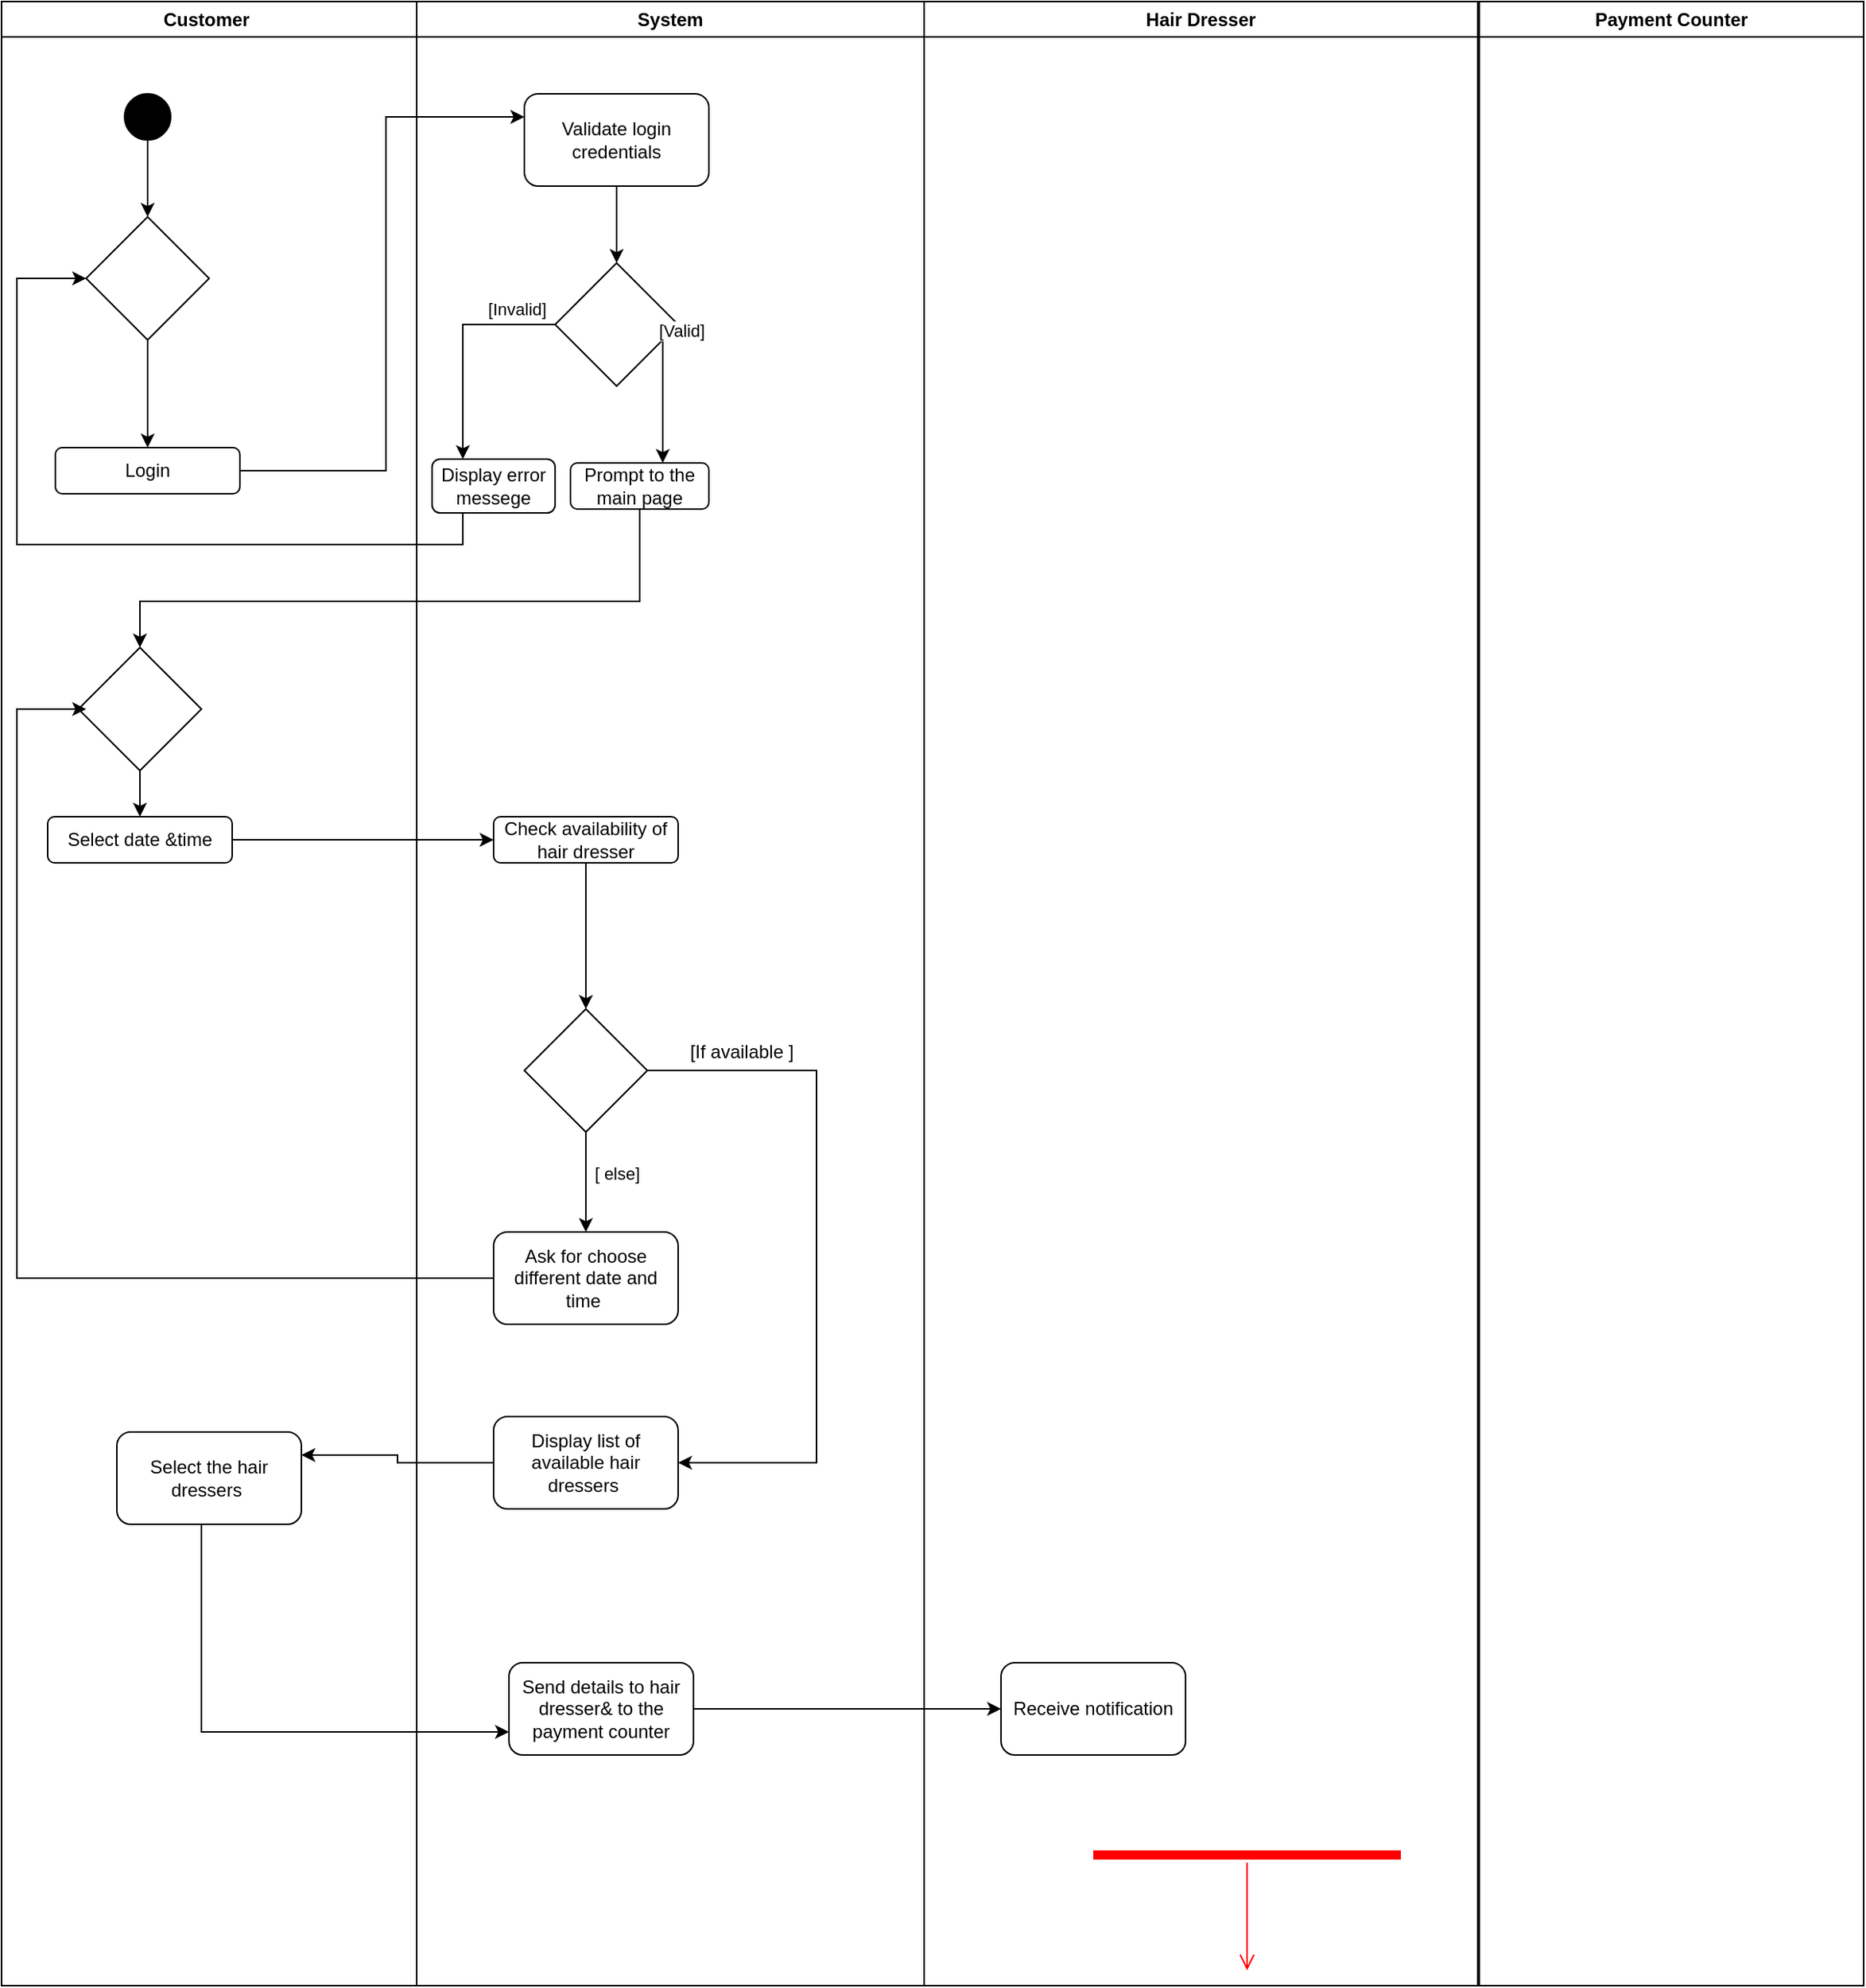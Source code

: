 <mxfile version="22.0.0" type="device">
  <diagram name="Page-1" id="L2jyj3nIbqmc0kVZFjBF">
    <mxGraphModel dx="1702" dy="2054" grid="1" gridSize="10" guides="1" tooltips="1" connect="1" arrows="1" fold="1" page="1" pageScale="1" pageWidth="827" pageHeight="1169" math="0" shadow="0">
      <root>
        <mxCell id="0" />
        <mxCell id="1" parent="0" />
        <mxCell id="a_WZQcPmRgJSxwER99n_-5" value="Customer&amp;nbsp;" style="swimlane;whiteSpace=wrap;html=1;" vertex="1" parent="1">
          <mxGeometry x="30" y="-150" width="270" height="1290" as="geometry" />
        </mxCell>
        <mxCell id="a_WZQcPmRgJSxwER99n_-11" style="edgeStyle=orthogonalEdgeStyle;rounded=0;orthogonalLoop=1;jettySize=auto;html=1;entryX=0.5;entryY=0;entryDx=0;entryDy=0;" edge="1" parent="a_WZQcPmRgJSxwER99n_-5" source="a_WZQcPmRgJSxwER99n_-9" target="a_WZQcPmRgJSxwER99n_-10">
          <mxGeometry relative="1" as="geometry" />
        </mxCell>
        <mxCell id="a_WZQcPmRgJSxwER99n_-9" value="" style="ellipse;fillColor=strokeColor;html=1;" vertex="1" parent="a_WZQcPmRgJSxwER99n_-5">
          <mxGeometry x="80" y="60" width="30" height="30" as="geometry" />
        </mxCell>
        <mxCell id="a_WZQcPmRgJSxwER99n_-13" style="edgeStyle=orthogonalEdgeStyle;rounded=0;orthogonalLoop=1;jettySize=auto;html=1;entryX=0.5;entryY=0;entryDx=0;entryDy=0;" edge="1" parent="a_WZQcPmRgJSxwER99n_-5" source="a_WZQcPmRgJSxwER99n_-10" target="a_WZQcPmRgJSxwER99n_-12">
          <mxGeometry relative="1" as="geometry" />
        </mxCell>
        <mxCell id="a_WZQcPmRgJSxwER99n_-10" value="" style="rhombus;whiteSpace=wrap;html=1;" vertex="1" parent="a_WZQcPmRgJSxwER99n_-5">
          <mxGeometry x="55" y="140" width="80" height="80" as="geometry" />
        </mxCell>
        <mxCell id="a_WZQcPmRgJSxwER99n_-12" value="Login" style="rounded=1;whiteSpace=wrap;html=1;" vertex="1" parent="a_WZQcPmRgJSxwER99n_-5">
          <mxGeometry x="35" y="290" width="120" height="30" as="geometry" />
        </mxCell>
        <mxCell id="a_WZQcPmRgJSxwER99n_-28" style="edgeStyle=orthogonalEdgeStyle;rounded=0;orthogonalLoop=1;jettySize=auto;html=1;" edge="1" parent="a_WZQcPmRgJSxwER99n_-5" source="a_WZQcPmRgJSxwER99n_-25" target="a_WZQcPmRgJSxwER99n_-27">
          <mxGeometry relative="1" as="geometry" />
        </mxCell>
        <mxCell id="a_WZQcPmRgJSxwER99n_-25" value="" style="rhombus;whiteSpace=wrap;html=1;" vertex="1" parent="a_WZQcPmRgJSxwER99n_-5">
          <mxGeometry x="50" y="420" width="80" height="80" as="geometry" />
        </mxCell>
        <mxCell id="a_WZQcPmRgJSxwER99n_-27" value="Select date &amp;amp;time" style="rounded=1;whiteSpace=wrap;html=1;" vertex="1" parent="a_WZQcPmRgJSxwER99n_-5">
          <mxGeometry x="30" y="530" width="120" height="30" as="geometry" />
        </mxCell>
        <mxCell id="a_WZQcPmRgJSxwER99n_-37" style="edgeStyle=orthogonalEdgeStyle;rounded=0;orthogonalLoop=1;jettySize=auto;html=1;entryX=0;entryY=0.5;entryDx=0;entryDy=0;" edge="1" parent="a_WZQcPmRgJSxwER99n_-5">
          <mxGeometry relative="1" as="geometry">
            <mxPoint x="325" y="830" as="sourcePoint" />
            <mxPoint x="55" y="460" as="targetPoint" />
            <Array as="points">
              <mxPoint x="10" y="830" />
              <mxPoint x="10" y="460" />
            </Array>
          </mxGeometry>
        </mxCell>
        <mxCell id="a_WZQcPmRgJSxwER99n_-42" value="Select the hair dressers&amp;nbsp;" style="rounded=1;whiteSpace=wrap;html=1;" vertex="1" parent="a_WZQcPmRgJSxwER99n_-5">
          <mxGeometry x="75" y="930" width="120" height="60" as="geometry" />
        </mxCell>
        <mxCell id="a_WZQcPmRgJSxwER99n_-6" value="System" style="swimlane;whiteSpace=wrap;html=1;" vertex="1" parent="1">
          <mxGeometry x="300" y="-150" width="330" height="1290" as="geometry" />
        </mxCell>
        <mxCell id="a_WZQcPmRgJSxwER99n_-16" value="" style="edgeStyle=orthogonalEdgeStyle;rounded=0;orthogonalLoop=1;jettySize=auto;html=1;" edge="1" parent="a_WZQcPmRgJSxwER99n_-6" source="a_WZQcPmRgJSxwER99n_-14" target="a_WZQcPmRgJSxwER99n_-15">
          <mxGeometry relative="1" as="geometry" />
        </mxCell>
        <mxCell id="a_WZQcPmRgJSxwER99n_-14" value="Validate login credentials" style="rounded=1;whiteSpace=wrap;html=1;" vertex="1" parent="a_WZQcPmRgJSxwER99n_-6">
          <mxGeometry x="70" y="60" width="120" height="60" as="geometry" />
        </mxCell>
        <mxCell id="a_WZQcPmRgJSxwER99n_-19" style="edgeStyle=orthogonalEdgeStyle;rounded=0;orthogonalLoop=1;jettySize=auto;html=1;entryX=0.25;entryY=0;entryDx=0;entryDy=0;" edge="1" parent="a_WZQcPmRgJSxwER99n_-6" source="a_WZQcPmRgJSxwER99n_-15" target="a_WZQcPmRgJSxwER99n_-17">
          <mxGeometry relative="1" as="geometry">
            <Array as="points">
              <mxPoint x="30" y="210" />
            </Array>
          </mxGeometry>
        </mxCell>
        <mxCell id="a_WZQcPmRgJSxwER99n_-21" value="[Invalid]" style="edgeLabel;html=1;align=center;verticalAlign=middle;resizable=0;points=[];" vertex="1" connectable="0" parent="a_WZQcPmRgJSxwER99n_-19">
          <mxGeometry x="-0.68" y="1" relative="1" as="geometry">
            <mxPoint x="-2" y="-11" as="offset" />
          </mxGeometry>
        </mxCell>
        <mxCell id="a_WZQcPmRgJSxwER99n_-15" value="" style="rhombus;whiteSpace=wrap;html=1;" vertex="1" parent="a_WZQcPmRgJSxwER99n_-6">
          <mxGeometry x="90" y="170" width="80" height="80" as="geometry" />
        </mxCell>
        <mxCell id="a_WZQcPmRgJSxwER99n_-18" value="Prompt to the main page" style="rounded=1;whiteSpace=wrap;html=1;" vertex="1" parent="a_WZQcPmRgJSxwER99n_-6">
          <mxGeometry x="100" y="300" width="90" height="30" as="geometry" />
        </mxCell>
        <mxCell id="a_WZQcPmRgJSxwER99n_-17" value="Display error messege" style="rounded=1;whiteSpace=wrap;html=1;" vertex="1" parent="a_WZQcPmRgJSxwER99n_-6">
          <mxGeometry x="10" y="297.5" width="80" height="35" as="geometry" />
        </mxCell>
        <mxCell id="a_WZQcPmRgJSxwER99n_-20" style="edgeStyle=orthogonalEdgeStyle;rounded=0;orthogonalLoop=1;jettySize=auto;html=1;" edge="1" parent="a_WZQcPmRgJSxwER99n_-6" source="a_WZQcPmRgJSxwER99n_-15">
          <mxGeometry relative="1" as="geometry">
            <mxPoint x="160" y="300" as="targetPoint" />
            <Array as="points">
              <mxPoint x="160" y="210" />
              <mxPoint x="160" y="300" />
            </Array>
          </mxGeometry>
        </mxCell>
        <mxCell id="a_WZQcPmRgJSxwER99n_-22" value="[Valid]" style="edgeLabel;html=1;align=center;verticalAlign=middle;resizable=0;points=[];" vertex="1" connectable="0" parent="a_WZQcPmRgJSxwER99n_-20">
          <mxGeometry x="-0.88" y="-1" relative="1" as="geometry">
            <mxPoint x="13" y="-11" as="offset" />
          </mxGeometry>
        </mxCell>
        <mxCell id="a_WZQcPmRgJSxwER99n_-32" style="edgeStyle=orthogonalEdgeStyle;rounded=0;orthogonalLoop=1;jettySize=auto;html=1;entryX=0.5;entryY=0;entryDx=0;entryDy=0;" edge="1" parent="a_WZQcPmRgJSxwER99n_-6" source="a_WZQcPmRgJSxwER99n_-29" target="a_WZQcPmRgJSxwER99n_-31">
          <mxGeometry relative="1" as="geometry" />
        </mxCell>
        <mxCell id="a_WZQcPmRgJSxwER99n_-29" value="Check availability of hair dresser" style="rounded=1;whiteSpace=wrap;html=1;" vertex="1" parent="a_WZQcPmRgJSxwER99n_-6">
          <mxGeometry x="50" y="530" width="120" height="30" as="geometry" />
        </mxCell>
        <mxCell id="a_WZQcPmRgJSxwER99n_-34" style="edgeStyle=orthogonalEdgeStyle;rounded=0;orthogonalLoop=1;jettySize=auto;html=1;entryX=0.5;entryY=0;entryDx=0;entryDy=0;" edge="1" parent="a_WZQcPmRgJSxwER99n_-6" source="a_WZQcPmRgJSxwER99n_-31" target="a_WZQcPmRgJSxwER99n_-33">
          <mxGeometry relative="1" as="geometry" />
        </mxCell>
        <mxCell id="a_WZQcPmRgJSxwER99n_-35" value="[ else]" style="edgeLabel;html=1;align=center;verticalAlign=middle;resizable=0;points=[];" vertex="1" connectable="0" parent="a_WZQcPmRgJSxwER99n_-34">
          <mxGeometry x="-0.147" y="2" relative="1" as="geometry">
            <mxPoint x="18" y="-1" as="offset" />
          </mxGeometry>
        </mxCell>
        <mxCell id="a_WZQcPmRgJSxwER99n_-39" style="edgeStyle=orthogonalEdgeStyle;rounded=0;orthogonalLoop=1;jettySize=auto;html=1;exitX=1;exitY=0.5;exitDx=0;exitDy=0;" edge="1" parent="a_WZQcPmRgJSxwER99n_-6" source="a_WZQcPmRgJSxwER99n_-31">
          <mxGeometry relative="1" as="geometry">
            <mxPoint x="220" y="702.5" as="sourcePoint" />
            <mxPoint x="170" y="950" as="targetPoint" />
            <Array as="points">
              <mxPoint x="260" y="695" />
              <mxPoint x="260" y="950" />
            </Array>
          </mxGeometry>
        </mxCell>
        <mxCell id="a_WZQcPmRgJSxwER99n_-31" value="" style="rhombus;whiteSpace=wrap;html=1;" vertex="1" parent="a_WZQcPmRgJSxwER99n_-6">
          <mxGeometry x="70" y="655" width="80" height="80" as="geometry" />
        </mxCell>
        <mxCell id="a_WZQcPmRgJSxwER99n_-33" value="Ask for choose different date and time&amp;nbsp;" style="rounded=1;whiteSpace=wrap;html=1;" vertex="1" parent="a_WZQcPmRgJSxwER99n_-6">
          <mxGeometry x="50" y="800" width="120" height="60" as="geometry" />
        </mxCell>
        <mxCell id="a_WZQcPmRgJSxwER99n_-38" value="Display list of available hair dressers&amp;nbsp;" style="rounded=1;whiteSpace=wrap;html=1;" vertex="1" parent="a_WZQcPmRgJSxwER99n_-6">
          <mxGeometry x="50" y="920" width="120" height="60" as="geometry" />
        </mxCell>
        <mxCell id="a_WZQcPmRgJSxwER99n_-43" value="Send details to hair dresser&amp;amp; to the payment counter" style="rounded=1;whiteSpace=wrap;html=1;" vertex="1" parent="a_WZQcPmRgJSxwER99n_-6">
          <mxGeometry x="60" y="1080" width="120" height="60" as="geometry" />
        </mxCell>
        <mxCell id="a_WZQcPmRgJSxwER99n_-7" value="Hair Dresser" style="swimlane;whiteSpace=wrap;html=1;" vertex="1" parent="1">
          <mxGeometry x="630" y="-150" width="360" height="1290" as="geometry" />
        </mxCell>
        <mxCell id="a_WZQcPmRgJSxwER99n_-46" value="Receive notification" style="rounded=1;whiteSpace=wrap;html=1;" vertex="1" parent="a_WZQcPmRgJSxwER99n_-7">
          <mxGeometry x="50" y="1080" width="120" height="60" as="geometry" />
        </mxCell>
        <mxCell id="a_WZQcPmRgJSxwER99n_-49" value="" style="shape=line;html=1;strokeWidth=6;strokeColor=#ff0000;" vertex="1" parent="a_WZQcPmRgJSxwER99n_-7">
          <mxGeometry x="110" y="1200" width="200" height="10" as="geometry" />
        </mxCell>
        <mxCell id="a_WZQcPmRgJSxwER99n_-50" value="" style="edgeStyle=orthogonalEdgeStyle;html=1;verticalAlign=bottom;endArrow=open;endSize=8;strokeColor=#ff0000;rounded=0;" edge="1" source="a_WZQcPmRgJSxwER99n_-49" parent="a_WZQcPmRgJSxwER99n_-7">
          <mxGeometry relative="1" as="geometry">
            <mxPoint x="210" y="1280" as="targetPoint" />
          </mxGeometry>
        </mxCell>
        <mxCell id="a_WZQcPmRgJSxwER99n_-8" value="Payment Counter" style="swimlane;whiteSpace=wrap;html=1;" vertex="1" parent="1">
          <mxGeometry x="991" y="-150" width="250" height="1290" as="geometry" />
        </mxCell>
        <mxCell id="a_WZQcPmRgJSxwER99n_-23" style="edgeStyle=orthogonalEdgeStyle;rounded=0;orthogonalLoop=1;jettySize=auto;html=1;entryX=0;entryY=0.25;entryDx=0;entryDy=0;" edge="1" parent="1" source="a_WZQcPmRgJSxwER99n_-12" target="a_WZQcPmRgJSxwER99n_-14">
          <mxGeometry relative="1" as="geometry">
            <Array as="points">
              <mxPoint x="280" y="155" />
              <mxPoint x="280" y="-75" />
            </Array>
          </mxGeometry>
        </mxCell>
        <mxCell id="a_WZQcPmRgJSxwER99n_-24" style="edgeStyle=orthogonalEdgeStyle;rounded=0;orthogonalLoop=1;jettySize=auto;html=1;exitX=0.25;exitY=1;exitDx=0;exitDy=0;" edge="1" parent="1" source="a_WZQcPmRgJSxwER99n_-17" target="a_WZQcPmRgJSxwER99n_-10">
          <mxGeometry relative="1" as="geometry">
            <Array as="points">
              <mxPoint x="330" y="203" />
              <mxPoint x="40" y="203" />
              <mxPoint x="40" y="30" />
            </Array>
          </mxGeometry>
        </mxCell>
        <mxCell id="a_WZQcPmRgJSxwER99n_-26" style="edgeStyle=orthogonalEdgeStyle;rounded=0;orthogonalLoop=1;jettySize=auto;html=1;entryX=0.5;entryY=0;entryDx=0;entryDy=0;" edge="1" parent="1" source="a_WZQcPmRgJSxwER99n_-18" target="a_WZQcPmRgJSxwER99n_-25">
          <mxGeometry relative="1" as="geometry">
            <Array as="points">
              <mxPoint x="445" y="240" />
              <mxPoint x="120" y="240" />
            </Array>
          </mxGeometry>
        </mxCell>
        <mxCell id="a_WZQcPmRgJSxwER99n_-30" style="edgeStyle=orthogonalEdgeStyle;rounded=0;orthogonalLoop=1;jettySize=auto;html=1;" edge="1" parent="1" source="a_WZQcPmRgJSxwER99n_-27" target="a_WZQcPmRgJSxwER99n_-29">
          <mxGeometry relative="1" as="geometry" />
        </mxCell>
        <mxCell id="a_WZQcPmRgJSxwER99n_-41" value="[If available ]" style="text;html=1;align=center;verticalAlign=middle;resizable=0;points=[];autosize=1;strokeColor=none;fillColor=none;" vertex="1" parent="1">
          <mxGeometry x="466" y="518" width="90" height="30" as="geometry" />
        </mxCell>
        <mxCell id="a_WZQcPmRgJSxwER99n_-44" style="edgeStyle=orthogonalEdgeStyle;rounded=0;orthogonalLoop=1;jettySize=auto;html=1;entryX=1;entryY=0.25;entryDx=0;entryDy=0;" edge="1" parent="1" source="a_WZQcPmRgJSxwER99n_-38" target="a_WZQcPmRgJSxwER99n_-42">
          <mxGeometry relative="1" as="geometry" />
        </mxCell>
        <mxCell id="a_WZQcPmRgJSxwER99n_-45" style="edgeStyle=orthogonalEdgeStyle;rounded=0;orthogonalLoop=1;jettySize=auto;html=1;entryX=0;entryY=0.75;entryDx=0;entryDy=0;" edge="1" parent="1" source="a_WZQcPmRgJSxwER99n_-42" target="a_WZQcPmRgJSxwER99n_-43">
          <mxGeometry relative="1" as="geometry">
            <Array as="points">
              <mxPoint x="160" y="975" />
            </Array>
          </mxGeometry>
        </mxCell>
        <mxCell id="a_WZQcPmRgJSxwER99n_-47" style="edgeStyle=orthogonalEdgeStyle;rounded=0;orthogonalLoop=1;jettySize=auto;html=1;" edge="1" parent="1" source="a_WZQcPmRgJSxwER99n_-43" target="a_WZQcPmRgJSxwER99n_-46">
          <mxGeometry relative="1" as="geometry" />
        </mxCell>
      </root>
    </mxGraphModel>
  </diagram>
</mxfile>
